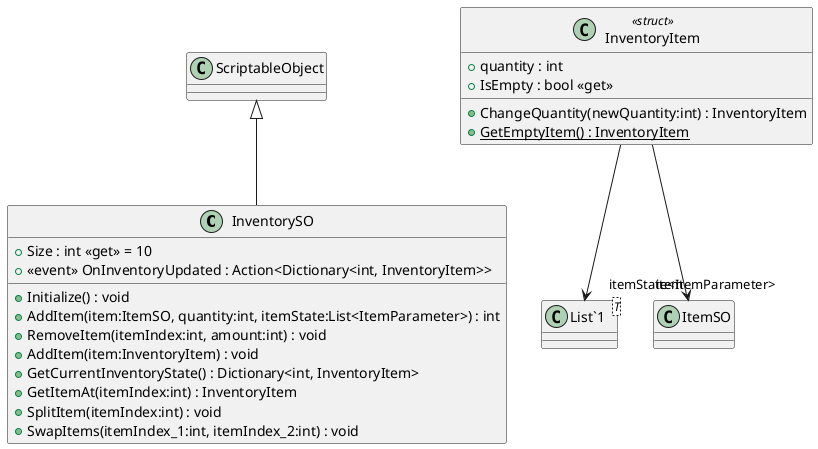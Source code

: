 @startuml
class InventorySO {
    + Size : int <<get>> = 10
    +  <<event>> OnInventoryUpdated : Action<Dictionary<int, InventoryItem>> 
    + Initialize() : void
    + AddItem(item:ItemSO, quantity:int, itemState:List<ItemParameter>) : int
    + RemoveItem(itemIndex:int, amount:int) : void
    + AddItem(item:InventoryItem) : void
    + GetCurrentInventoryState() : Dictionary<int, InventoryItem>
    + GetItemAt(itemIndex:int) : InventoryItem
    + SplitItem(itemIndex:int) : void
    + SwapItems(itemIndex_1:int, itemIndex_2:int) : void
}
class InventoryItem <<struct>> {
    + quantity : int
    + IsEmpty : bool <<get>>
    + ChangeQuantity(newQuantity:int) : InventoryItem
    + {static} GetEmptyItem() : InventoryItem
}
class "List`1"<T> {
}
ScriptableObject <|-- InventorySO
InventoryItem --> "item" ItemSO
InventoryItem --> "itemState<ItemParameter>" "List`1"
@enduml
